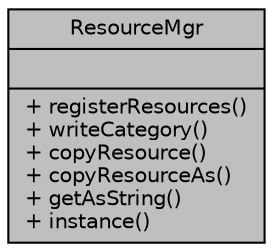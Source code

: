 digraph "ResourceMgr"
{
 // LATEX_PDF_SIZE
  edge [fontname="Helvetica",fontsize="10",labelfontname="Helvetica",labelfontsize="10"];
  node [fontname="Helvetica",fontsize="10",shape=record];
  Node1 [label="{ResourceMgr\n||+ registerResources()\l+ writeCategory()\l+ copyResource()\l+ copyResourceAs()\l+ getAsString()\l+ instance()\l}",height=0.2,width=0.4,color="black", fillcolor="grey75", style="filled", fontcolor="black",tooltip="Singleton for managing resources compiled into an executable."];
}
